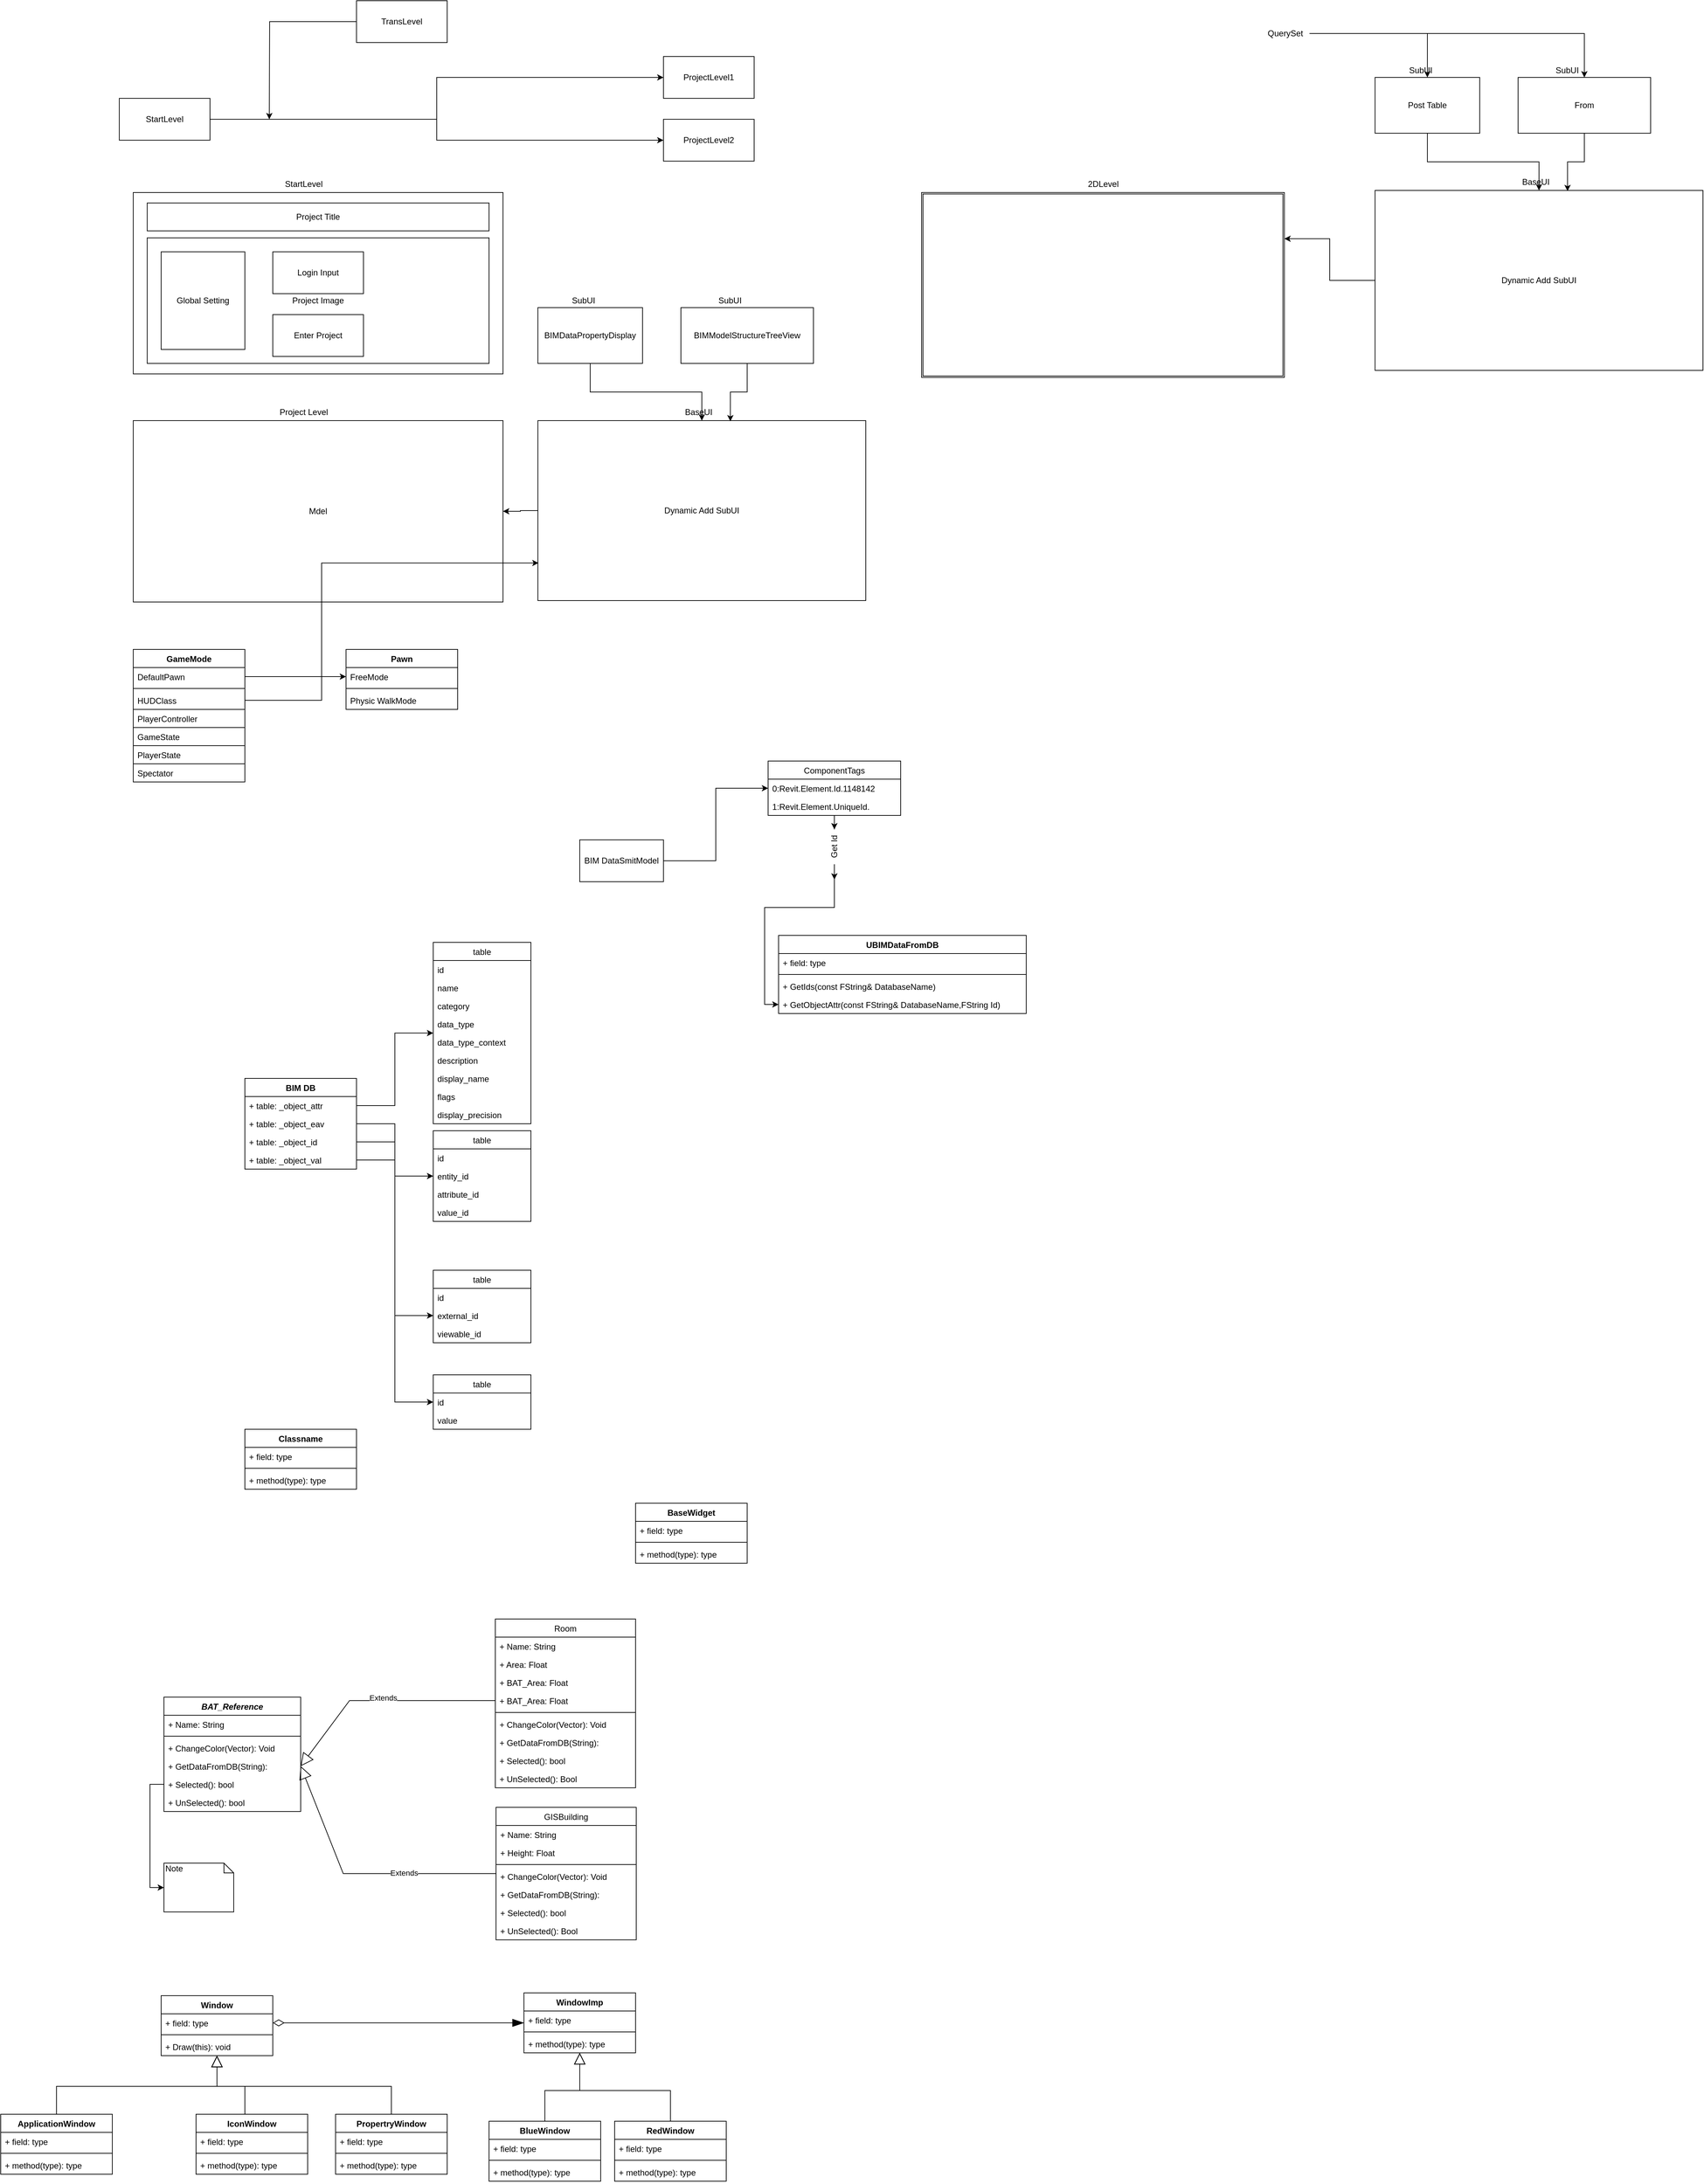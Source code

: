 <mxfile version="13.1.3" type="github">
  <diagram name="Page-1" id="9f46799a-70d6-7492-0946-bef42562c5a5">
    <mxGraphModel dx="2522" dy="793" grid="1" gridSize="10" guides="1" tooltips="1" connect="1" arrows="1" fold="1" page="1" pageScale="1" pageWidth="1100" pageHeight="850" background="#ffffff" math="0" shadow="0">
      <root>
        <mxCell id="0" />
        <mxCell id="1" parent="0" />
        <mxCell id="k9CPRZBm4vdzibTK0ZEi-4" style="edgeStyle=orthogonalEdgeStyle;rounded=0;orthogonalLoop=1;jettySize=auto;html=1;exitX=1;exitY=0.5;exitDx=0;exitDy=0;" parent="1" source="k9CPRZBm4vdzibTK0ZEi-2" target="k9CPRZBm4vdzibTK0ZEi-3" edge="1">
          <mxGeometry relative="1" as="geometry" />
        </mxCell>
        <mxCell id="k9CPRZBm4vdzibTK0ZEi-9" style="edgeStyle=orthogonalEdgeStyle;rounded=0;orthogonalLoop=1;jettySize=auto;html=1;" parent="1" source="k9CPRZBm4vdzibTK0ZEi-2" target="k9CPRZBm4vdzibTK0ZEi-8" edge="1">
          <mxGeometry relative="1" as="geometry" />
        </mxCell>
        <mxCell id="k9CPRZBm4vdzibTK0ZEi-2" value="StartLevel" style="rounded=0;whiteSpace=wrap;html=1;" parent="1" vertex="1">
          <mxGeometry x="40" y="160" width="130" height="60" as="geometry" />
        </mxCell>
        <mxCell id="k9CPRZBm4vdzibTK0ZEi-3" value="ProjectLevel1" style="rounded=0;whiteSpace=wrap;html=1;" parent="1" vertex="1">
          <mxGeometry x="820" y="100" width="130" height="60" as="geometry" />
        </mxCell>
        <mxCell id="k9CPRZBm4vdzibTK0ZEi-7" style="edgeStyle=orthogonalEdgeStyle;rounded=0;orthogonalLoop=1;jettySize=auto;html=1;" parent="1" source="k9CPRZBm4vdzibTK0ZEi-6" edge="1">
          <mxGeometry relative="1" as="geometry">
            <mxPoint x="255" y="190" as="targetPoint" />
          </mxGeometry>
        </mxCell>
        <mxCell id="k9CPRZBm4vdzibTK0ZEi-6" value="TransLevel" style="rounded=0;whiteSpace=wrap;html=1;" parent="1" vertex="1">
          <mxGeometry x="380" y="20" width="130" height="60" as="geometry" />
        </mxCell>
        <mxCell id="k9CPRZBm4vdzibTK0ZEi-8" value="ProjectLevel2" style="rounded=0;whiteSpace=wrap;html=1;" parent="1" vertex="1">
          <mxGeometry x="820" y="190" width="130" height="60" as="geometry" />
        </mxCell>
        <mxCell id="k9CPRZBm4vdzibTK0ZEi-12" value="" style="rounded=0;whiteSpace=wrap;html=1;" parent="1" vertex="1">
          <mxGeometry x="60" y="295" width="530" height="260" as="geometry" />
        </mxCell>
        <mxCell id="k9CPRZBm4vdzibTK0ZEi-14" value="Project Image" style="rounded=0;whiteSpace=wrap;html=1;" parent="1" vertex="1">
          <mxGeometry x="80" y="360" width="490" height="180" as="geometry" />
        </mxCell>
        <mxCell id="k9CPRZBm4vdzibTK0ZEi-15" value="Project Title" style="rounded=0;whiteSpace=wrap;html=1;" parent="1" vertex="1">
          <mxGeometry x="80" y="310" width="490" height="40" as="geometry" />
        </mxCell>
        <mxCell id="k9CPRZBm4vdzibTK0ZEi-17" value="StartLevel" style="text;html=1;align=center;verticalAlign=middle;resizable=0;points=[];autosize=1;" parent="1" vertex="1">
          <mxGeometry x="269" y="273" width="70" height="20" as="geometry" />
        </mxCell>
        <mxCell id="k9CPRZBm4vdzibTK0ZEi-18" value="Mdel" style="rounded=0;whiteSpace=wrap;html=1;" parent="1" vertex="1">
          <mxGeometry x="60" y="622" width="530" height="260" as="geometry" />
        </mxCell>
        <mxCell id="k9CPRZBm4vdzibTK0ZEi-21" value="Project Level" style="text;html=1;align=center;verticalAlign=middle;resizable=0;points=[];autosize=1;" parent="1" vertex="1">
          <mxGeometry x="264" y="600" width="80" height="20" as="geometry" />
        </mxCell>
        <mxCell id="k9CPRZBm4vdzibTK0ZEi-22" value="Login Input" style="rounded=0;whiteSpace=wrap;html=1;" parent="1" vertex="1">
          <mxGeometry x="260" y="380" width="130" height="60" as="geometry" />
        </mxCell>
        <mxCell id="k9CPRZBm4vdzibTK0ZEi-23" value="Global Setting" style="rounded=0;whiteSpace=wrap;html=1;" parent="1" vertex="1">
          <mxGeometry x="100" y="380" width="120" height="140" as="geometry" />
        </mxCell>
        <mxCell id="k9CPRZBm4vdzibTK0ZEi-24" value="Enter Project" style="rounded=0;whiteSpace=wrap;html=1;" parent="1" vertex="1">
          <mxGeometry x="260" y="470" width="130" height="60" as="geometry" />
        </mxCell>
        <mxCell id="k9CPRZBm4vdzibTK0ZEi-55" style="edgeStyle=orthogonalEdgeStyle;rounded=0;orthogonalLoop=1;jettySize=auto;html=1;" parent="1" source="k9CPRZBm4vdzibTK0ZEi-25" target="k9CPRZBm4vdzibTK0ZEi-18" edge="1">
          <mxGeometry relative="1" as="geometry" />
        </mxCell>
        <mxCell id="k9CPRZBm4vdzibTK0ZEi-25" value="Dynamic Add SubUI" style="rounded=0;whiteSpace=wrap;html=1;" parent="1" vertex="1">
          <mxGeometry x="640" y="622" width="470" height="258" as="geometry" />
        </mxCell>
        <mxCell id="k9CPRZBm4vdzibTK0ZEi-26" value="BaseUI" style="text;html=1;align=center;verticalAlign=middle;resizable=0;points=[];autosize=1;" parent="1" vertex="1">
          <mxGeometry x="845" y="600" width="50" height="20" as="geometry" />
        </mxCell>
        <mxCell id="k9CPRZBm4vdzibTK0ZEi-30" style="edgeStyle=orthogonalEdgeStyle;rounded=0;orthogonalLoop=1;jettySize=auto;html=1;" parent="1" source="k9CPRZBm4vdzibTK0ZEi-28" target="k9CPRZBm4vdzibTK0ZEi-25" edge="1">
          <mxGeometry relative="1" as="geometry" />
        </mxCell>
        <mxCell id="k9CPRZBm4vdzibTK0ZEi-28" value="BIMDataPropertyDisplay" style="rounded=0;whiteSpace=wrap;html=1;" parent="1" vertex="1">
          <mxGeometry x="640" y="460" width="150" height="80" as="geometry" />
        </mxCell>
        <mxCell id="k9CPRZBm4vdzibTK0ZEi-29" value="SubUI" style="text;html=1;align=center;verticalAlign=middle;resizable=0;points=[];autosize=1;" parent="1" vertex="1">
          <mxGeometry x="680" y="440" width="50" height="20" as="geometry" />
        </mxCell>
        <mxCell id="k9CPRZBm4vdzibTK0ZEi-37" value="GameMode" style="swimlane;fontStyle=1;align=center;verticalAlign=top;childLayout=stackLayout;horizontal=1;startSize=26;horizontalStack=0;resizeParent=1;resizeParentMax=0;resizeLast=0;collapsible=1;marginBottom=0;" parent="1" vertex="1">
          <mxGeometry x="60" y="950" width="160" height="190" as="geometry">
            <mxRectangle x="60" y="940" width="100" height="26" as="alternateBounds" />
          </mxGeometry>
        </mxCell>
        <mxCell id="k9CPRZBm4vdzibTK0ZEi-38" value="DefaultPawn" style="text;strokeColor=none;fillColor=none;align=left;verticalAlign=top;spacingLeft=4;spacingRight=4;overflow=hidden;rotatable=0;points=[[0,0.5],[1,0.5]];portConstraint=eastwest;" parent="k9CPRZBm4vdzibTK0ZEi-37" vertex="1">
          <mxGeometry y="26" width="160" height="26" as="geometry" />
        </mxCell>
        <mxCell id="k9CPRZBm4vdzibTK0ZEi-39" value="" style="line;strokeWidth=1;fillColor=none;align=left;verticalAlign=middle;spacingTop=-1;spacingLeft=3;spacingRight=3;rotatable=0;labelPosition=right;points=[];portConstraint=eastwest;" parent="k9CPRZBm4vdzibTK0ZEi-37" vertex="1">
          <mxGeometry y="52" width="160" height="8" as="geometry" />
        </mxCell>
        <mxCell id="k9CPRZBm4vdzibTK0ZEi-40" value="HUDClass" style="text;strokeColor=none;fillColor=none;align=left;verticalAlign=top;spacingLeft=4;spacingRight=4;overflow=hidden;rotatable=0;points=[[0,0.5],[1,0.5]];portConstraint=eastwest;" parent="k9CPRZBm4vdzibTK0ZEi-37" vertex="1">
          <mxGeometry y="60" width="160" height="26" as="geometry" />
        </mxCell>
        <mxCell id="k9CPRZBm4vdzibTK0ZEi-41" value="PlayerController" style="text;strokeColor=#000000;fillColor=none;align=left;verticalAlign=top;spacingLeft=4;spacingRight=4;overflow=hidden;rotatable=0;points=[[0,0.5],[1,0.5]];portConstraint=eastwest;" parent="k9CPRZBm4vdzibTK0ZEi-37" vertex="1">
          <mxGeometry y="86" width="160" height="26" as="geometry" />
        </mxCell>
        <mxCell id="k9CPRZBm4vdzibTK0ZEi-42" value="GameState" style="text;strokeColor=#000000;fillColor=none;align=left;verticalAlign=top;spacingLeft=4;spacingRight=4;overflow=hidden;rotatable=0;points=[[0,0.5],[1,0.5]];portConstraint=eastwest;" parent="k9CPRZBm4vdzibTK0ZEi-37" vertex="1">
          <mxGeometry y="112" width="160" height="26" as="geometry" />
        </mxCell>
        <mxCell id="k9CPRZBm4vdzibTK0ZEi-43" value="PlayerState" style="text;strokeColor=#000000;fillColor=none;align=left;verticalAlign=top;spacingLeft=4;spacingRight=4;overflow=hidden;rotatable=0;points=[[0,0.5],[1,0.5]];portConstraint=eastwest;" parent="k9CPRZBm4vdzibTK0ZEi-37" vertex="1">
          <mxGeometry y="138" width="160" height="26" as="geometry" />
        </mxCell>
        <mxCell id="k9CPRZBm4vdzibTK0ZEi-44" value="Spectator" style="text;strokeColor=#000000;fillColor=none;align=left;verticalAlign=top;spacingLeft=4;spacingRight=4;overflow=hidden;rotatable=0;points=[[0,0.5],[1,0.5]];portConstraint=eastwest;" parent="k9CPRZBm4vdzibTK0ZEi-37" vertex="1">
          <mxGeometry y="164" width="160" height="26" as="geometry" />
        </mxCell>
        <mxCell id="k9CPRZBm4vdzibTK0ZEi-50" style="edgeStyle=orthogonalEdgeStyle;rounded=0;orthogonalLoop=1;jettySize=auto;html=1;exitX=1;exitY=0.5;exitDx=0;exitDy=0;" parent="1" source="k9CPRZBm4vdzibTK0ZEi-38" target="k9CPRZBm4vdzibTK0ZEi-47" edge="1">
          <mxGeometry relative="1" as="geometry" />
        </mxCell>
        <mxCell id="k9CPRZBm4vdzibTK0ZEi-46" value="Pawn" style="swimlane;fontStyle=1;align=center;verticalAlign=top;childLayout=stackLayout;horizontal=1;startSize=26;horizontalStack=0;resizeParent=1;resizeParentMax=0;resizeLast=0;collapsible=1;marginBottom=0;strokeColor=#000000;" parent="1" vertex="1">
          <mxGeometry x="365" y="950" width="160" height="86" as="geometry" />
        </mxCell>
        <mxCell id="k9CPRZBm4vdzibTK0ZEi-47" value="FreeMode" style="text;strokeColor=none;fillColor=none;align=left;verticalAlign=top;spacingLeft=4;spacingRight=4;overflow=hidden;rotatable=0;points=[[0,0.5],[1,0.5]];portConstraint=eastwest;" parent="k9CPRZBm4vdzibTK0ZEi-46" vertex="1">
          <mxGeometry y="26" width="160" height="26" as="geometry" />
        </mxCell>
        <mxCell id="k9CPRZBm4vdzibTK0ZEi-48" value="" style="line;strokeWidth=1;fillColor=none;align=left;verticalAlign=middle;spacingTop=-1;spacingLeft=3;spacingRight=3;rotatable=0;labelPosition=right;points=[];portConstraint=eastwest;" parent="k9CPRZBm4vdzibTK0ZEi-46" vertex="1">
          <mxGeometry y="52" width="160" height="8" as="geometry" />
        </mxCell>
        <mxCell id="k9CPRZBm4vdzibTK0ZEi-49" value="Physic WalkMode" style="text;strokeColor=none;fillColor=none;align=left;verticalAlign=top;spacingLeft=4;spacingRight=4;overflow=hidden;rotatable=0;points=[[0,0.5],[1,0.5]];portConstraint=eastwest;" parent="k9CPRZBm4vdzibTK0ZEi-46" vertex="1">
          <mxGeometry y="60" width="160" height="26" as="geometry" />
        </mxCell>
        <mxCell id="k9CPRZBm4vdzibTK0ZEi-51" style="edgeStyle=orthogonalEdgeStyle;rounded=0;orthogonalLoop=1;jettySize=auto;html=1;entryX=0.002;entryY=0.791;entryDx=0;entryDy=0;entryPerimeter=0;" parent="1" source="k9CPRZBm4vdzibTK0ZEi-40" target="k9CPRZBm4vdzibTK0ZEi-25" edge="1">
          <mxGeometry relative="1" as="geometry">
            <Array as="points">
              <mxPoint x="330" y="1023" />
              <mxPoint x="330" y="826" />
            </Array>
          </mxGeometry>
        </mxCell>
        <mxCell id="k9CPRZBm4vdzibTK0ZEi-54" style="edgeStyle=orthogonalEdgeStyle;rounded=0;orthogonalLoop=1;jettySize=auto;html=1;entryX=0.587;entryY=0.004;entryDx=0;entryDy=0;entryPerimeter=0;" parent="1" source="k9CPRZBm4vdzibTK0ZEi-52" target="k9CPRZBm4vdzibTK0ZEi-25" edge="1">
          <mxGeometry relative="1" as="geometry" />
        </mxCell>
        <mxCell id="k9CPRZBm4vdzibTK0ZEi-52" value="BIMModelStructureTreeView" style="rounded=0;whiteSpace=wrap;html=1;" parent="1" vertex="1">
          <mxGeometry x="845" y="460" width="190" height="80" as="geometry" />
        </mxCell>
        <mxCell id="k9CPRZBm4vdzibTK0ZEi-53" value="SubUI" style="text;html=1;align=center;verticalAlign=middle;resizable=0;points=[];autosize=1;" parent="1" vertex="1">
          <mxGeometry x="890" y="440" width="50" height="20" as="geometry" />
        </mxCell>
        <mxCell id="k9CPRZBm4vdzibTK0ZEi-56" value="" style="shape=ext;double=1;rounded=0;whiteSpace=wrap;html=1;strokeColor=#000000;" parent="1" vertex="1">
          <mxGeometry x="1190" y="295" width="520" height="265" as="geometry" />
        </mxCell>
        <mxCell id="k9CPRZBm4vdzibTK0ZEi-57" value="2DLevel" style="text;html=1;align=center;verticalAlign=middle;resizable=0;points=[];autosize=1;" parent="1" vertex="1">
          <mxGeometry x="1420" y="273" width="60" height="20" as="geometry" />
        </mxCell>
        <mxCell id="k9CPRZBm4vdzibTK0ZEi-76" style="edgeStyle=orthogonalEdgeStyle;rounded=0;orthogonalLoop=1;jettySize=auto;html=1;entryX=1;entryY=0.25;entryDx=0;entryDy=0;" parent="1" source="k9CPRZBm4vdzibTK0ZEi-68" target="k9CPRZBm4vdzibTK0ZEi-56" edge="1">
          <mxGeometry relative="1" as="geometry" />
        </mxCell>
        <mxCell id="k9CPRZBm4vdzibTK0ZEi-68" value="Dynamic Add SubUI" style="rounded=0;whiteSpace=wrap;html=1;" parent="1" vertex="1">
          <mxGeometry x="1840" y="292" width="470" height="258" as="geometry" />
        </mxCell>
        <mxCell id="k9CPRZBm4vdzibTK0ZEi-69" value="BaseUI" style="text;html=1;align=center;verticalAlign=middle;resizable=0;points=[];autosize=1;" parent="1" vertex="1">
          <mxGeometry x="2045" y="270" width="50" height="20" as="geometry" />
        </mxCell>
        <mxCell id="k9CPRZBm4vdzibTK0ZEi-70" style="edgeStyle=orthogonalEdgeStyle;rounded=0;orthogonalLoop=1;jettySize=auto;html=1;" parent="1" source="k9CPRZBm4vdzibTK0ZEi-71" target="k9CPRZBm4vdzibTK0ZEi-68" edge="1">
          <mxGeometry relative="1" as="geometry" />
        </mxCell>
        <mxCell id="k9CPRZBm4vdzibTK0ZEi-71" value="Post Table" style="rounded=0;whiteSpace=wrap;html=1;" parent="1" vertex="1">
          <mxGeometry x="1840" y="130" width="150" height="80" as="geometry" />
        </mxCell>
        <mxCell id="k9CPRZBm4vdzibTK0ZEi-72" value="SubUI" style="text;html=1;align=center;verticalAlign=middle;resizable=0;points=[];autosize=1;" parent="1" vertex="1">
          <mxGeometry x="1880" y="110" width="50" height="20" as="geometry" />
        </mxCell>
        <mxCell id="k9CPRZBm4vdzibTK0ZEi-73" style="edgeStyle=orthogonalEdgeStyle;rounded=0;orthogonalLoop=1;jettySize=auto;html=1;entryX=0.587;entryY=0.004;entryDx=0;entryDy=0;entryPerimeter=0;" parent="1" source="k9CPRZBm4vdzibTK0ZEi-74" target="k9CPRZBm4vdzibTK0ZEi-68" edge="1">
          <mxGeometry relative="1" as="geometry" />
        </mxCell>
        <mxCell id="k9CPRZBm4vdzibTK0ZEi-74" value="From" style="rounded=0;whiteSpace=wrap;html=1;" parent="1" vertex="1">
          <mxGeometry x="2045" y="130" width="190" height="80" as="geometry" />
        </mxCell>
        <mxCell id="k9CPRZBm4vdzibTK0ZEi-75" value="SubUI" style="text;html=1;align=center;verticalAlign=middle;resizable=0;points=[];autosize=1;" parent="1" vertex="1">
          <mxGeometry x="2090" y="110" width="50" height="20" as="geometry" />
        </mxCell>
        <mxCell id="k9CPRZBm4vdzibTK0ZEi-79" style="edgeStyle=orthogonalEdgeStyle;rounded=0;orthogonalLoop=1;jettySize=auto;html=1;" parent="1" source="k9CPRZBm4vdzibTK0ZEi-78" target="k9CPRZBm4vdzibTK0ZEi-71" edge="1">
          <mxGeometry relative="1" as="geometry" />
        </mxCell>
        <mxCell id="k9CPRZBm4vdzibTK0ZEi-80" style="edgeStyle=orthogonalEdgeStyle;rounded=0;orthogonalLoop=1;jettySize=auto;html=1;" parent="1" source="k9CPRZBm4vdzibTK0ZEi-78" target="k9CPRZBm4vdzibTK0ZEi-74" edge="1">
          <mxGeometry relative="1" as="geometry" />
        </mxCell>
        <mxCell id="k9CPRZBm4vdzibTK0ZEi-78" value="QuerySet" style="text;html=1;align=center;verticalAlign=middle;resizable=0;points=[];autosize=1;" parent="1" vertex="1">
          <mxGeometry x="1676" y="57" width="70" height="20" as="geometry" />
        </mxCell>
        <mxCell id="blvbPl_zFzISdmnuiBMF-66" style="edgeStyle=orthogonalEdgeStyle;rounded=0;orthogonalLoop=1;jettySize=auto;html=1;exitX=1;exitY=0.5;exitDx=0;exitDy=0;entryX=0;entryY=0.5;entryDx=0;entryDy=0;" parent="1" source="blvbPl_zFzISdmnuiBMF-1" target="blvbPl_zFzISdmnuiBMF-54" edge="1">
          <mxGeometry relative="1" as="geometry" />
        </mxCell>
        <mxCell id="blvbPl_zFzISdmnuiBMF-1" value="BIM DataSmitModel" style="rounded=0;whiteSpace=wrap;html=1;" parent="1" vertex="1">
          <mxGeometry x="700" y="1223" width="120" height="60" as="geometry" />
        </mxCell>
        <mxCell id="blvbPl_zFzISdmnuiBMF-67" style="edgeStyle=orthogonalEdgeStyle;rounded=0;orthogonalLoop=1;jettySize=auto;html=1;" parent="1" source="BYONS-yTBRwHY7sCi9W4-3" edge="1">
          <mxGeometry relative="1" as="geometry">
            <mxPoint x="1065" y="1280" as="targetPoint" />
          </mxGeometry>
        </mxCell>
        <mxCell id="blvbPl_zFzISdmnuiBMF-53" value="ComponentTags" style="swimlane;fontStyle=0;childLayout=stackLayout;horizontal=1;startSize=26;fillColor=none;horizontalStack=0;resizeParent=1;resizeParentMax=0;resizeLast=0;collapsible=1;marginBottom=0;" parent="1" vertex="1">
          <mxGeometry x="970" y="1110" width="190" height="78" as="geometry">
            <mxRectangle x="460" y="1549" width="50" height="26" as="alternateBounds" />
          </mxGeometry>
        </mxCell>
        <mxCell id="blvbPl_zFzISdmnuiBMF-54" value="0:Revit.Element.Id.1148142" style="text;strokeColor=none;fillColor=none;align=left;verticalAlign=top;spacingLeft=4;spacingRight=4;overflow=hidden;rotatable=0;points=[[0,0.5],[1,0.5]];portConstraint=eastwest;" parent="blvbPl_zFzISdmnuiBMF-53" vertex="1">
          <mxGeometry y="26" width="190" height="26" as="geometry" />
        </mxCell>
        <mxCell id="blvbPl_zFzISdmnuiBMF-55" value="1:Revit.Element.UniqueId." style="text;strokeColor=none;fillColor=none;align=left;verticalAlign=top;spacingLeft=4;spacingRight=4;overflow=hidden;rotatable=0;points=[[0,0.5],[1,0.5]];portConstraint=eastwest;" parent="blvbPl_zFzISdmnuiBMF-53" vertex="1">
          <mxGeometry y="52" width="190" height="26" as="geometry" />
        </mxCell>
        <mxCell id="blvbPl_zFzISdmnuiBMF-2" value="BIM DB" style="swimlane;fontStyle=1;align=center;verticalAlign=top;childLayout=stackLayout;horizontal=1;startSize=26;horizontalStack=0;resizeParent=1;resizeParentMax=0;resizeLast=0;collapsible=1;marginBottom=0;" parent="1" vertex="1">
          <mxGeometry x="220" y="1565" width="160" height="130" as="geometry" />
        </mxCell>
        <mxCell id="blvbPl_zFzISdmnuiBMF-3" value="+ table: _object_attr" style="text;strokeColor=none;fillColor=none;align=left;verticalAlign=top;spacingLeft=4;spacingRight=4;overflow=hidden;rotatable=0;points=[[0,0.5],[1,0.5]];portConstraint=eastwest;" parent="blvbPl_zFzISdmnuiBMF-2" vertex="1">
          <mxGeometry y="26" width="160" height="26" as="geometry" />
        </mxCell>
        <mxCell id="blvbPl_zFzISdmnuiBMF-5" value="+ table: _object_eav" style="text;strokeColor=none;fillColor=none;align=left;verticalAlign=top;spacingLeft=4;spacingRight=4;overflow=hidden;rotatable=0;points=[[0,0.5],[1,0.5]];portConstraint=eastwest;" parent="blvbPl_zFzISdmnuiBMF-2" vertex="1">
          <mxGeometry y="52" width="160" height="26" as="geometry" />
        </mxCell>
        <mxCell id="blvbPl_zFzISdmnuiBMF-6" value="+ table: _object_id" style="text;strokeColor=none;fillColor=none;align=left;verticalAlign=top;spacingLeft=4;spacingRight=4;overflow=hidden;rotatable=0;points=[[0,0.5],[1,0.5]];portConstraint=eastwest;" parent="blvbPl_zFzISdmnuiBMF-2" vertex="1">
          <mxGeometry y="78" width="160" height="26" as="geometry" />
        </mxCell>
        <mxCell id="blvbPl_zFzISdmnuiBMF-7" value="+ table: _object_val" style="text;strokeColor=none;fillColor=none;align=left;verticalAlign=top;spacingLeft=4;spacingRight=4;overflow=hidden;rotatable=0;points=[[0,0.5],[1,0.5]];portConstraint=eastwest;" parent="blvbPl_zFzISdmnuiBMF-2" vertex="1">
          <mxGeometry y="104" width="160" height="26" as="geometry" />
        </mxCell>
        <mxCell id="blvbPl_zFzISdmnuiBMF-12" style="edgeStyle=orthogonalEdgeStyle;rounded=0;orthogonalLoop=1;jettySize=auto;html=1;" parent="1" source="blvbPl_zFzISdmnuiBMF-3" target="blvbPl_zFzISdmnuiBMF-8" edge="1">
          <mxGeometry relative="1" as="geometry" />
        </mxCell>
        <mxCell id="blvbPl_zFzISdmnuiBMF-8" value="table" style="swimlane;fontStyle=0;childLayout=stackLayout;horizontal=1;startSize=26;fillColor=none;horizontalStack=0;resizeParent=1;resizeParentMax=0;resizeLast=0;collapsible=1;marginBottom=0;" parent="1" vertex="1">
          <mxGeometry x="490" y="1370" width="140" height="260" as="geometry">
            <mxRectangle x="460" y="1549" width="50" height="26" as="alternateBounds" />
          </mxGeometry>
        </mxCell>
        <mxCell id="blvbPl_zFzISdmnuiBMF-9" value="id" style="text;strokeColor=none;fillColor=none;align=left;verticalAlign=top;spacingLeft=4;spacingRight=4;overflow=hidden;rotatable=0;points=[[0,0.5],[1,0.5]];portConstraint=eastwest;" parent="blvbPl_zFzISdmnuiBMF-8" vertex="1">
          <mxGeometry y="26" width="140" height="26" as="geometry" />
        </mxCell>
        <mxCell id="blvbPl_zFzISdmnuiBMF-10" value="name" style="text;strokeColor=none;fillColor=none;align=left;verticalAlign=top;spacingLeft=4;spacingRight=4;overflow=hidden;rotatable=0;points=[[0,0.5],[1,0.5]];portConstraint=eastwest;" parent="blvbPl_zFzISdmnuiBMF-8" vertex="1">
          <mxGeometry y="52" width="140" height="26" as="geometry" />
        </mxCell>
        <mxCell id="blvbPl_zFzISdmnuiBMF-11" value="category" style="text;strokeColor=none;fillColor=none;align=left;verticalAlign=top;spacingLeft=4;spacingRight=4;overflow=hidden;rotatable=0;points=[[0,0.5],[1,0.5]];portConstraint=eastwest;" parent="blvbPl_zFzISdmnuiBMF-8" vertex="1">
          <mxGeometry y="78" width="140" height="26" as="geometry" />
        </mxCell>
        <mxCell id="blvbPl_zFzISdmnuiBMF-13" value="data_type" style="text;strokeColor=none;fillColor=none;align=left;verticalAlign=top;spacingLeft=4;spacingRight=4;overflow=hidden;rotatable=0;points=[[0,0.5],[1,0.5]];portConstraint=eastwest;" parent="blvbPl_zFzISdmnuiBMF-8" vertex="1">
          <mxGeometry y="104" width="140" height="26" as="geometry" />
        </mxCell>
        <mxCell id="blvbPl_zFzISdmnuiBMF-14" value="data_type_context" style="text;strokeColor=none;fillColor=none;align=left;verticalAlign=top;spacingLeft=4;spacingRight=4;overflow=hidden;rotatable=0;points=[[0,0.5],[1,0.5]];portConstraint=eastwest;" parent="blvbPl_zFzISdmnuiBMF-8" vertex="1">
          <mxGeometry y="130" width="140" height="26" as="geometry" />
        </mxCell>
        <mxCell id="blvbPl_zFzISdmnuiBMF-15" value="description" style="text;strokeColor=none;fillColor=none;align=left;verticalAlign=top;spacingLeft=4;spacingRight=4;overflow=hidden;rotatable=0;points=[[0,0.5],[1,0.5]];portConstraint=eastwest;" parent="blvbPl_zFzISdmnuiBMF-8" vertex="1">
          <mxGeometry y="156" width="140" height="26" as="geometry" />
        </mxCell>
        <mxCell id="blvbPl_zFzISdmnuiBMF-16" value="display_name" style="text;strokeColor=none;fillColor=none;align=left;verticalAlign=top;spacingLeft=4;spacingRight=4;overflow=hidden;rotatable=0;points=[[0,0.5],[1,0.5]];portConstraint=eastwest;" parent="blvbPl_zFzISdmnuiBMF-8" vertex="1">
          <mxGeometry y="182" width="140" height="26" as="geometry" />
        </mxCell>
        <mxCell id="blvbPl_zFzISdmnuiBMF-17" value="flags" style="text;strokeColor=none;fillColor=none;align=left;verticalAlign=top;spacingLeft=4;spacingRight=4;overflow=hidden;rotatable=0;points=[[0,0.5],[1,0.5]];portConstraint=eastwest;" parent="blvbPl_zFzISdmnuiBMF-8" vertex="1">
          <mxGeometry y="208" width="140" height="26" as="geometry" />
        </mxCell>
        <mxCell id="blvbPl_zFzISdmnuiBMF-18" value="display_precision" style="text;strokeColor=none;fillColor=none;align=left;verticalAlign=top;spacingLeft=4;spacingRight=4;overflow=hidden;rotatable=0;points=[[0,0.5],[1,0.5]];portConstraint=eastwest;" parent="blvbPl_zFzISdmnuiBMF-8" vertex="1">
          <mxGeometry y="234" width="140" height="26" as="geometry" />
        </mxCell>
        <mxCell id="blvbPl_zFzISdmnuiBMF-19" value="table" style="swimlane;fontStyle=0;childLayout=stackLayout;horizontal=1;startSize=26;fillColor=none;horizontalStack=0;resizeParent=1;resizeParentMax=0;resizeLast=0;collapsible=1;marginBottom=0;" parent="1" vertex="1">
          <mxGeometry x="490" y="1640" width="140" height="130" as="geometry">
            <mxRectangle x="460" y="1549" width="50" height="26" as="alternateBounds" />
          </mxGeometry>
        </mxCell>
        <mxCell id="blvbPl_zFzISdmnuiBMF-20" value="id" style="text;strokeColor=none;fillColor=none;align=left;verticalAlign=top;spacingLeft=4;spacingRight=4;overflow=hidden;rotatable=0;points=[[0,0.5],[1,0.5]];portConstraint=eastwest;" parent="blvbPl_zFzISdmnuiBMF-19" vertex="1">
          <mxGeometry y="26" width="140" height="26" as="geometry" />
        </mxCell>
        <mxCell id="blvbPl_zFzISdmnuiBMF-21" value="entity_id" style="text;strokeColor=none;fillColor=none;align=left;verticalAlign=top;spacingLeft=4;spacingRight=4;overflow=hidden;rotatable=0;points=[[0,0.5],[1,0.5]];portConstraint=eastwest;" parent="blvbPl_zFzISdmnuiBMF-19" vertex="1">
          <mxGeometry y="52" width="140" height="26" as="geometry" />
        </mxCell>
        <mxCell id="blvbPl_zFzISdmnuiBMF-22" value="attribute_id" style="text;strokeColor=none;fillColor=none;align=left;verticalAlign=top;spacingLeft=4;spacingRight=4;overflow=hidden;rotatable=0;points=[[0,0.5],[1,0.5]];portConstraint=eastwest;" parent="blvbPl_zFzISdmnuiBMF-19" vertex="1">
          <mxGeometry y="78" width="140" height="26" as="geometry" />
        </mxCell>
        <mxCell id="blvbPl_zFzISdmnuiBMF-23" value="value_id" style="text;strokeColor=none;fillColor=none;align=left;verticalAlign=top;spacingLeft=4;spacingRight=4;overflow=hidden;rotatable=0;points=[[0,0.5],[1,0.5]];portConstraint=eastwest;" parent="blvbPl_zFzISdmnuiBMF-19" vertex="1">
          <mxGeometry y="104" width="140" height="26" as="geometry" />
        </mxCell>
        <mxCell id="blvbPl_zFzISdmnuiBMF-29" style="edgeStyle=orthogonalEdgeStyle;rounded=0;orthogonalLoop=1;jettySize=auto;html=1;entryX=0;entryY=0.5;entryDx=0;entryDy=0;" parent="1" source="blvbPl_zFzISdmnuiBMF-5" target="blvbPl_zFzISdmnuiBMF-19" edge="1">
          <mxGeometry relative="1" as="geometry" />
        </mxCell>
        <mxCell id="blvbPl_zFzISdmnuiBMF-41" style="edgeStyle=orthogonalEdgeStyle;rounded=0;orthogonalLoop=1;jettySize=auto;html=1;entryX=0;entryY=0.5;entryDx=0;entryDy=0;" parent="1" source="blvbPl_zFzISdmnuiBMF-6" target="blvbPl_zFzISdmnuiBMF-32" edge="1">
          <mxGeometry relative="1" as="geometry" />
        </mxCell>
        <mxCell id="blvbPl_zFzISdmnuiBMF-30" value="table" style="swimlane;fontStyle=0;childLayout=stackLayout;horizontal=1;startSize=26;fillColor=none;horizontalStack=0;resizeParent=1;resizeParentMax=0;resizeLast=0;collapsible=1;marginBottom=0;" parent="1" vertex="1">
          <mxGeometry x="490" y="1840" width="140" height="104" as="geometry">
            <mxRectangle x="460" y="1549" width="50" height="26" as="alternateBounds" />
          </mxGeometry>
        </mxCell>
        <mxCell id="blvbPl_zFzISdmnuiBMF-31" value="id" style="text;strokeColor=none;fillColor=none;align=left;verticalAlign=top;spacingLeft=4;spacingRight=4;overflow=hidden;rotatable=0;points=[[0,0.5],[1,0.5]];portConstraint=eastwest;" parent="blvbPl_zFzISdmnuiBMF-30" vertex="1">
          <mxGeometry y="26" width="140" height="26" as="geometry" />
        </mxCell>
        <mxCell id="blvbPl_zFzISdmnuiBMF-32" value="external_id" style="text;strokeColor=none;fillColor=none;align=left;verticalAlign=top;spacingLeft=4;spacingRight=4;overflow=hidden;rotatable=0;points=[[0,0.5],[1,0.5]];portConstraint=eastwest;" parent="blvbPl_zFzISdmnuiBMF-30" vertex="1">
          <mxGeometry y="52" width="140" height="26" as="geometry" />
        </mxCell>
        <mxCell id="blvbPl_zFzISdmnuiBMF-33" value="viewable_id" style="text;strokeColor=none;fillColor=none;align=left;verticalAlign=top;spacingLeft=4;spacingRight=4;overflow=hidden;rotatable=0;points=[[0,0.5],[1,0.5]];portConstraint=eastwest;" parent="blvbPl_zFzISdmnuiBMF-30" vertex="1">
          <mxGeometry y="78" width="140" height="26" as="geometry" />
        </mxCell>
        <mxCell id="blvbPl_zFzISdmnuiBMF-52" style="edgeStyle=orthogonalEdgeStyle;rounded=0;orthogonalLoop=1;jettySize=auto;html=1;exitX=1;exitY=0.5;exitDx=0;exitDy=0;entryX=0;entryY=0.5;entryDx=0;entryDy=0;" parent="1" source="blvbPl_zFzISdmnuiBMF-7" target="blvbPl_zFzISdmnuiBMF-42" edge="1">
          <mxGeometry relative="1" as="geometry" />
        </mxCell>
        <mxCell id="blvbPl_zFzISdmnuiBMF-42" value="table" style="swimlane;fontStyle=0;childLayout=stackLayout;horizontal=1;startSize=26;fillColor=none;horizontalStack=0;resizeParent=1;resizeParentMax=0;resizeLast=0;collapsible=1;marginBottom=0;" parent="1" vertex="1">
          <mxGeometry x="490" y="1990" width="140" height="78" as="geometry">
            <mxRectangle x="490" y="1990" width="50" height="26" as="alternateBounds" />
          </mxGeometry>
        </mxCell>
        <mxCell id="blvbPl_zFzISdmnuiBMF-43" value="id" style="text;strokeColor=none;fillColor=none;align=left;verticalAlign=top;spacingLeft=4;spacingRight=4;overflow=hidden;rotatable=0;points=[[0,0.5],[1,0.5]];portConstraint=eastwest;" parent="blvbPl_zFzISdmnuiBMF-42" vertex="1">
          <mxGeometry y="26" width="140" height="26" as="geometry" />
        </mxCell>
        <mxCell id="blvbPl_zFzISdmnuiBMF-44" value="value" style="text;strokeColor=none;fillColor=none;align=left;verticalAlign=top;spacingLeft=4;spacingRight=4;overflow=hidden;rotatable=0;points=[[0,0.5],[1,0.5]];portConstraint=eastwest;" parent="blvbPl_zFzISdmnuiBMF-42" vertex="1">
          <mxGeometry y="52" width="140" height="26" as="geometry" />
        </mxCell>
        <mxCell id="PW84FLQURkwlP2RJjSWp-1" style="edgeStyle=orthogonalEdgeStyle;rounded=0;orthogonalLoop=1;jettySize=auto;html=1;entryX=0;entryY=0.5;entryDx=0;entryDy=0;" parent="1" source="BYONS-yTBRwHY7sCi9W4-3" target="BYONS-yTBRwHY7sCi9W4-9" edge="1">
          <mxGeometry relative="1" as="geometry">
            <Array as="points">
              <mxPoint x="1065" y="1320" />
              <mxPoint x="965" y="1320" />
              <mxPoint x="965" y="1459" />
            </Array>
          </mxGeometry>
        </mxCell>
        <mxCell id="BYONS-yTBRwHY7sCi9W4-3" value="Get Id" style="text;html=1;align=center;verticalAlign=middle;resizable=0;points=[];autosize=1;rotation=270;" parent="1" vertex="1">
          <mxGeometry x="1040" y="1223" width="50" height="20" as="geometry" />
        </mxCell>
        <mxCell id="BYONS-yTBRwHY7sCi9W4-4" style="edgeStyle=orthogonalEdgeStyle;rounded=0;orthogonalLoop=1;jettySize=auto;html=1;" parent="1" source="blvbPl_zFzISdmnuiBMF-53" target="BYONS-yTBRwHY7sCi9W4-3" edge="1">
          <mxGeometry relative="1" as="geometry">
            <mxPoint x="1065" y="1280" as="targetPoint" />
            <mxPoint x="1065" y="1188" as="sourcePoint" />
          </mxGeometry>
        </mxCell>
        <mxCell id="BYONS-yTBRwHY7sCi9W4-5" value="UBIMDataFromDB" style="swimlane;fontStyle=1;align=center;verticalAlign=top;childLayout=stackLayout;horizontal=1;startSize=26;horizontalStack=0;resizeParent=1;resizeParentMax=0;resizeLast=0;collapsible=1;marginBottom=0;" parent="1" vertex="1">
          <mxGeometry x="985" y="1360" width="355" height="112" as="geometry" />
        </mxCell>
        <mxCell id="BYONS-yTBRwHY7sCi9W4-6" value="+ field: type" style="text;strokeColor=none;fillColor=none;align=left;verticalAlign=top;spacingLeft=4;spacingRight=4;overflow=hidden;rotatable=0;points=[[0,0.5],[1,0.5]];portConstraint=eastwest;" parent="BYONS-yTBRwHY7sCi9W4-5" vertex="1">
          <mxGeometry y="26" width="355" height="26" as="geometry" />
        </mxCell>
        <mxCell id="BYONS-yTBRwHY7sCi9W4-7" value="" style="line;strokeWidth=1;fillColor=none;align=left;verticalAlign=middle;spacingTop=-1;spacingLeft=3;spacingRight=3;rotatable=0;labelPosition=right;points=[];portConstraint=eastwest;" parent="BYONS-yTBRwHY7sCi9W4-5" vertex="1">
          <mxGeometry y="52" width="355" height="8" as="geometry" />
        </mxCell>
        <mxCell id="BYONS-yTBRwHY7sCi9W4-8" value="+ GetIds(const FString&amp; DatabaseName)" style="text;strokeColor=none;fillColor=none;align=left;verticalAlign=top;spacingLeft=4;spacingRight=4;overflow=hidden;rotatable=0;points=[[0,0.5],[1,0.5]];portConstraint=eastwest;" parent="BYONS-yTBRwHY7sCi9W4-5" vertex="1">
          <mxGeometry y="60" width="355" height="26" as="geometry" />
        </mxCell>
        <mxCell id="BYONS-yTBRwHY7sCi9W4-9" value="+ GetObjectAttr(const FString&amp; DatabaseName,FString Id)" style="text;strokeColor=none;fillColor=none;align=left;verticalAlign=top;spacingLeft=4;spacingRight=4;overflow=hidden;rotatable=0;points=[[0,0.5],[1,0.5]];portConstraint=eastwest;" parent="BYONS-yTBRwHY7sCi9W4-5" vertex="1">
          <mxGeometry y="86" width="355" height="26" as="geometry" />
        </mxCell>
        <mxCell id="9M3oVoZKjX-mtU6kJzDE-10" value="Classname" style="swimlane;fontStyle=1;align=center;verticalAlign=top;childLayout=stackLayout;horizontal=1;startSize=26;horizontalStack=0;resizeParent=1;resizeParentMax=0;resizeLast=0;collapsible=1;marginBottom=0;" parent="1" vertex="1">
          <mxGeometry x="220" y="2068" width="160" height="86" as="geometry" />
        </mxCell>
        <mxCell id="9M3oVoZKjX-mtU6kJzDE-11" value="+ field: type" style="text;strokeColor=none;fillColor=none;align=left;verticalAlign=top;spacingLeft=4;spacingRight=4;overflow=hidden;rotatable=0;points=[[0,0.5],[1,0.5]];portConstraint=eastwest;" parent="9M3oVoZKjX-mtU6kJzDE-10" vertex="1">
          <mxGeometry y="26" width="160" height="26" as="geometry" />
        </mxCell>
        <mxCell id="9M3oVoZKjX-mtU6kJzDE-12" value="" style="line;strokeWidth=1;fillColor=none;align=left;verticalAlign=middle;spacingTop=-1;spacingLeft=3;spacingRight=3;rotatable=0;labelPosition=right;points=[];portConstraint=eastwest;" parent="9M3oVoZKjX-mtU6kJzDE-10" vertex="1">
          <mxGeometry y="52" width="160" height="8" as="geometry" />
        </mxCell>
        <mxCell id="9M3oVoZKjX-mtU6kJzDE-13" value="+ method(type): type" style="text;strokeColor=none;fillColor=none;align=left;verticalAlign=top;spacingLeft=4;spacingRight=4;overflow=hidden;rotatable=0;points=[[0,0.5],[1,0.5]];portConstraint=eastwest;" parent="9M3oVoZKjX-mtU6kJzDE-10" vertex="1">
          <mxGeometry y="60" width="160" height="26" as="geometry" />
        </mxCell>
        <mxCell id="9M3oVoZKjX-mtU6kJzDE-19" value="BaseWidget" style="swimlane;fontStyle=1;align=center;verticalAlign=top;childLayout=stackLayout;horizontal=1;startSize=26;horizontalStack=0;resizeParent=1;resizeParentMax=0;resizeLast=0;collapsible=1;marginBottom=0;" parent="1" vertex="1">
          <mxGeometry x="780" y="2174" width="160" height="86" as="geometry" />
        </mxCell>
        <mxCell id="9M3oVoZKjX-mtU6kJzDE-20" value="+ field: type" style="text;strokeColor=none;fillColor=none;align=left;verticalAlign=top;spacingLeft=4;spacingRight=4;overflow=hidden;rotatable=0;points=[[0,0.5],[1,0.5]];portConstraint=eastwest;" parent="9M3oVoZKjX-mtU6kJzDE-19" vertex="1">
          <mxGeometry y="26" width="160" height="26" as="geometry" />
        </mxCell>
        <mxCell id="9M3oVoZKjX-mtU6kJzDE-21" value="" style="line;strokeWidth=1;fillColor=none;align=left;verticalAlign=middle;spacingTop=-1;spacingLeft=3;spacingRight=3;rotatable=0;labelPosition=right;points=[];portConstraint=eastwest;" parent="9M3oVoZKjX-mtU6kJzDE-19" vertex="1">
          <mxGeometry y="52" width="160" height="8" as="geometry" />
        </mxCell>
        <mxCell id="9M3oVoZKjX-mtU6kJzDE-22" value="+ method(type): type" style="text;strokeColor=none;fillColor=none;align=left;verticalAlign=top;spacingLeft=4;spacingRight=4;overflow=hidden;rotatable=0;points=[[0,0.5],[1,0.5]];portConstraint=eastwest;" parent="9M3oVoZKjX-mtU6kJzDE-19" vertex="1">
          <mxGeometry y="60" width="160" height="26" as="geometry" />
        </mxCell>
        <mxCell id="p3HhqboVuZkuSFPHMbFr-2" value="BAT_Reference" style="swimlane;fontStyle=3;align=center;verticalAlign=top;childLayout=stackLayout;horizontal=1;startSize=26;horizontalStack=0;resizeParent=1;resizeParentMax=0;resizeLast=0;collapsible=1;marginBottom=0;" vertex="1" parent="1">
          <mxGeometry x="104" y="2452" width="196" height="164" as="geometry" />
        </mxCell>
        <mxCell id="p3HhqboVuZkuSFPHMbFr-3" value="+ Name: String" style="text;strokeColor=none;fillColor=none;align=left;verticalAlign=top;spacingLeft=4;spacingRight=4;overflow=hidden;rotatable=0;points=[[0,0.5],[1,0.5]];portConstraint=eastwest;" vertex="1" parent="p3HhqboVuZkuSFPHMbFr-2">
          <mxGeometry y="26" width="196" height="26" as="geometry" />
        </mxCell>
        <mxCell id="p3HhqboVuZkuSFPHMbFr-4" value="" style="line;strokeWidth=1;fillColor=none;align=left;verticalAlign=middle;spacingTop=-1;spacingLeft=3;spacingRight=3;rotatable=0;labelPosition=right;points=[];portConstraint=eastwest;" vertex="1" parent="p3HhqboVuZkuSFPHMbFr-2">
          <mxGeometry y="52" width="196" height="8" as="geometry" />
        </mxCell>
        <mxCell id="p3HhqboVuZkuSFPHMbFr-5" value="+ ChangeColor(Vector): Void" style="text;strokeColor=none;fillColor=none;align=left;verticalAlign=top;spacingLeft=4;spacingRight=4;overflow=hidden;rotatable=0;points=[[0,0.5],[1,0.5]];portConstraint=eastwest;" vertex="1" parent="p3HhqboVuZkuSFPHMbFr-2">
          <mxGeometry y="60" width="196" height="26" as="geometry" />
        </mxCell>
        <mxCell id="p3HhqboVuZkuSFPHMbFr-6" value="+ GetDataFromDB(String): " style="text;strokeColor=none;fillColor=none;align=left;verticalAlign=top;spacingLeft=4;spacingRight=4;overflow=hidden;rotatable=0;points=[[0,0.5],[1,0.5]];portConstraint=eastwest;" vertex="1" parent="p3HhqboVuZkuSFPHMbFr-2">
          <mxGeometry y="86" width="196" height="26" as="geometry" />
        </mxCell>
        <mxCell id="p3HhqboVuZkuSFPHMbFr-7" value="+ Selected(): bool" style="text;strokeColor=none;fillColor=none;align=left;verticalAlign=top;spacingLeft=4;spacingRight=4;overflow=hidden;rotatable=0;points=[[0,0.5],[1,0.5]];portConstraint=eastwest;" vertex="1" parent="p3HhqboVuZkuSFPHMbFr-2">
          <mxGeometry y="112" width="196" height="26" as="geometry" />
        </mxCell>
        <mxCell id="p3HhqboVuZkuSFPHMbFr-8" value="+ UnSelected(): bool" style="text;strokeColor=none;fillColor=none;align=left;verticalAlign=top;spacingLeft=4;spacingRight=4;overflow=hidden;rotatable=0;points=[[0,0.5],[1,0.5]];portConstraint=eastwest;" vertex="1" parent="p3HhqboVuZkuSFPHMbFr-2">
          <mxGeometry y="138" width="196" height="26" as="geometry" />
        </mxCell>
        <mxCell id="p3HhqboVuZkuSFPHMbFr-10" value="Extends" style="endArrow=block;endSize=16;endFill=0;html=1;exitX=0;exitY=0.5;exitDx=0;exitDy=0;rounded=0;" edge="1" parent="1" source="9M3oVoZKjX-mtU6kJzDE-9">
          <mxGeometry x="-0.012" y="-4" width="160" relative="1" as="geometry">
            <mxPoint x="340" y="2630" as="sourcePoint" />
            <mxPoint x="300" y="2551" as="targetPoint" />
            <Array as="points">
              <mxPoint x="370" y="2457" />
            </Array>
            <mxPoint as="offset" />
          </mxGeometry>
        </mxCell>
        <mxCell id="9M3oVoZKjX-mtU6kJzDE-1" value="Room" style="swimlane;fontStyle=0;childLayout=stackLayout;horizontal=1;startSize=26;fillColor=none;horizontalStack=0;resizeParent=1;resizeParentMax=0;resizeLast=0;collapsible=1;marginBottom=0;" parent="1" vertex="1">
          <mxGeometry x="579" y="2340" width="201" height="242" as="geometry" />
        </mxCell>
        <mxCell id="9M3oVoZKjX-mtU6kJzDE-2" value="+ Name: String" style="text;strokeColor=none;fillColor=none;align=left;verticalAlign=top;spacingLeft=4;spacingRight=4;overflow=hidden;rotatable=0;points=[[0,0.5],[1,0.5]];portConstraint=eastwest;" parent="9M3oVoZKjX-mtU6kJzDE-1" vertex="1">
          <mxGeometry y="26" width="201" height="26" as="geometry" />
        </mxCell>
        <mxCell id="9M3oVoZKjX-mtU6kJzDE-3" value="+ Area: Float" style="text;strokeColor=none;fillColor=none;align=left;verticalAlign=top;spacingLeft=4;spacingRight=4;overflow=hidden;rotatable=0;points=[[0,0.5],[1,0.5]];portConstraint=eastwest;" parent="9M3oVoZKjX-mtU6kJzDE-1" vertex="1">
          <mxGeometry y="52" width="201" height="26" as="geometry" />
        </mxCell>
        <mxCell id="9M3oVoZKjX-mtU6kJzDE-4" value="+ BAT_Area: Float" style="text;strokeColor=none;fillColor=none;align=left;verticalAlign=top;spacingLeft=4;spacingRight=4;overflow=hidden;rotatable=0;points=[[0,0.5],[1,0.5]];portConstraint=eastwest;" parent="9M3oVoZKjX-mtU6kJzDE-1" vertex="1">
          <mxGeometry y="78" width="201" height="26" as="geometry" />
        </mxCell>
        <mxCell id="9M3oVoZKjX-mtU6kJzDE-9" value="+ BAT_Area: Float" style="text;strokeColor=none;fillColor=none;align=left;verticalAlign=top;spacingLeft=4;spacingRight=4;overflow=hidden;rotatable=0;points=[[0,0.5],[1,0.5]];portConstraint=eastwest;" parent="9M3oVoZKjX-mtU6kJzDE-1" vertex="1">
          <mxGeometry y="104" width="201" height="26" as="geometry" />
        </mxCell>
        <mxCell id="9M3oVoZKjX-mtU6kJzDE-14" value="" style="line;strokeWidth=1;fillColor=none;align=left;verticalAlign=middle;spacingTop=-1;spacingLeft=3;spacingRight=3;rotatable=0;labelPosition=right;points=[];portConstraint=eastwest;" parent="9M3oVoZKjX-mtU6kJzDE-1" vertex="1">
          <mxGeometry y="130" width="201" height="8" as="geometry" />
        </mxCell>
        <mxCell id="9M3oVoZKjX-mtU6kJzDE-15" value="+ ChangeColor(Vector): Void" style="text;strokeColor=none;fillColor=none;align=left;verticalAlign=top;spacingLeft=4;spacingRight=4;overflow=hidden;rotatable=0;points=[[0,0.5],[1,0.5]];portConstraint=eastwest;" parent="9M3oVoZKjX-mtU6kJzDE-1" vertex="1">
          <mxGeometry y="138" width="201" height="26" as="geometry" />
        </mxCell>
        <mxCell id="9M3oVoZKjX-mtU6kJzDE-16" value="+ GetDataFromDB(String): " style="text;strokeColor=none;fillColor=none;align=left;verticalAlign=top;spacingLeft=4;spacingRight=4;overflow=hidden;rotatable=0;points=[[0,0.5],[1,0.5]];portConstraint=eastwest;" parent="9M3oVoZKjX-mtU6kJzDE-1" vertex="1">
          <mxGeometry y="164" width="201" height="26" as="geometry" />
        </mxCell>
        <mxCell id="9M3oVoZKjX-mtU6kJzDE-17" value="+ Selected(): bool " style="text;strokeColor=none;fillColor=none;align=left;verticalAlign=top;spacingLeft=4;spacingRight=4;overflow=hidden;rotatable=0;points=[[0,0.5],[1,0.5]];portConstraint=eastwest;" parent="9M3oVoZKjX-mtU6kJzDE-1" vertex="1">
          <mxGeometry y="190" width="201" height="26" as="geometry" />
        </mxCell>
        <mxCell id="9M3oVoZKjX-mtU6kJzDE-18" value="+ UnSelected(): Bool " style="text;strokeColor=none;fillColor=none;align=left;verticalAlign=top;spacingLeft=4;spacingRight=4;overflow=hidden;rotatable=0;points=[[0,0.5],[1,0.5]];portConstraint=eastwest;" parent="9M3oVoZKjX-mtU6kJzDE-1" vertex="1">
          <mxGeometry y="216" width="201" height="26" as="geometry" />
        </mxCell>
        <mxCell id="p3HhqboVuZkuSFPHMbFr-11" value="Note" style="shape=note;whiteSpace=wrap;html=1;size=14;verticalAlign=top;align=left;spacingTop=-6;" vertex="1" parent="1">
          <mxGeometry x="104" y="2690" width="100" height="70" as="geometry" />
        </mxCell>
        <mxCell id="p3HhqboVuZkuSFPHMbFr-12" style="edgeStyle=orthogonalEdgeStyle;rounded=0;orthogonalLoop=1;jettySize=auto;html=1;entryX=0;entryY=0.5;entryDx=0;entryDy=0;entryPerimeter=0;" edge="1" parent="1" source="p3HhqboVuZkuSFPHMbFr-7" target="p3HhqboVuZkuSFPHMbFr-11">
          <mxGeometry relative="1" as="geometry" />
        </mxCell>
        <mxCell id="p3HhqboVuZkuSFPHMbFr-13" value="GISBuilding" style="swimlane;fontStyle=0;childLayout=stackLayout;horizontal=1;startSize=26;fillColor=none;horizontalStack=0;resizeParent=1;resizeParentMax=0;resizeLast=0;collapsible=1;marginBottom=0;" vertex="1" parent="1">
          <mxGeometry x="580" y="2610" width="201" height="190" as="geometry" />
        </mxCell>
        <mxCell id="p3HhqboVuZkuSFPHMbFr-14" value="+ Name: String" style="text;strokeColor=none;fillColor=none;align=left;verticalAlign=top;spacingLeft=4;spacingRight=4;overflow=hidden;rotatable=0;points=[[0,0.5],[1,0.5]];portConstraint=eastwest;" vertex="1" parent="p3HhqboVuZkuSFPHMbFr-13">
          <mxGeometry y="26" width="201" height="26" as="geometry" />
        </mxCell>
        <mxCell id="p3HhqboVuZkuSFPHMbFr-15" value="+ Height: Float" style="text;strokeColor=none;fillColor=none;align=left;verticalAlign=top;spacingLeft=4;spacingRight=4;overflow=hidden;rotatable=0;points=[[0,0.5],[1,0.5]];portConstraint=eastwest;" vertex="1" parent="p3HhqboVuZkuSFPHMbFr-13">
          <mxGeometry y="52" width="201" height="26" as="geometry" />
        </mxCell>
        <mxCell id="p3HhqboVuZkuSFPHMbFr-18" value="" style="line;strokeWidth=1;fillColor=none;align=left;verticalAlign=middle;spacingTop=-1;spacingLeft=3;spacingRight=3;rotatable=0;labelPosition=right;points=[];portConstraint=eastwest;" vertex="1" parent="p3HhqboVuZkuSFPHMbFr-13">
          <mxGeometry y="78" width="201" height="8" as="geometry" />
        </mxCell>
        <mxCell id="p3HhqboVuZkuSFPHMbFr-19" value="+ ChangeColor(Vector): Void" style="text;strokeColor=none;fillColor=none;align=left;verticalAlign=top;spacingLeft=4;spacingRight=4;overflow=hidden;rotatable=0;points=[[0,0.5],[1,0.5]];portConstraint=eastwest;" vertex="1" parent="p3HhqboVuZkuSFPHMbFr-13">
          <mxGeometry y="86" width="201" height="26" as="geometry" />
        </mxCell>
        <mxCell id="p3HhqboVuZkuSFPHMbFr-20" value="+ GetDataFromDB(String): " style="text;strokeColor=none;fillColor=none;align=left;verticalAlign=top;spacingLeft=4;spacingRight=4;overflow=hidden;rotatable=0;points=[[0,0.5],[1,0.5]];portConstraint=eastwest;" vertex="1" parent="p3HhqboVuZkuSFPHMbFr-13">
          <mxGeometry y="112" width="201" height="26" as="geometry" />
        </mxCell>
        <mxCell id="p3HhqboVuZkuSFPHMbFr-21" value="+ Selected(): bool " style="text;strokeColor=none;fillColor=none;align=left;verticalAlign=top;spacingLeft=4;spacingRight=4;overflow=hidden;rotatable=0;points=[[0,0.5],[1,0.5]];portConstraint=eastwest;" vertex="1" parent="p3HhqboVuZkuSFPHMbFr-13">
          <mxGeometry y="138" width="201" height="26" as="geometry" />
        </mxCell>
        <mxCell id="p3HhqboVuZkuSFPHMbFr-22" value="+ UnSelected(): Bool " style="text;strokeColor=none;fillColor=none;align=left;verticalAlign=top;spacingLeft=4;spacingRight=4;overflow=hidden;rotatable=0;points=[[0,0.5],[1,0.5]];portConstraint=eastwest;" vertex="1" parent="p3HhqboVuZkuSFPHMbFr-13">
          <mxGeometry y="164" width="201" height="26" as="geometry" />
        </mxCell>
        <mxCell id="p3HhqboVuZkuSFPHMbFr-23" value="Extends" style="endArrow=block;endSize=16;endFill=0;html=1;rounded=0;entryX=1;entryY=0.5;entryDx=0;entryDy=0;" edge="1" parent="1" source="p3HhqboVuZkuSFPHMbFr-13" target="p3HhqboVuZkuSFPHMbFr-6">
          <mxGeometry x="-0.311" y="-1" width="160" relative="1" as="geometry">
            <mxPoint x="570" y="2720" as="sourcePoint" />
            <mxPoint x="291" y="2814" as="targetPoint" />
            <Array as="points">
              <mxPoint x="361" y="2705" />
            </Array>
            <mxPoint as="offset" />
          </mxGeometry>
        </mxCell>
        <mxCell id="p3HhqboVuZkuSFPHMbFr-24" value="Window" style="swimlane;fontStyle=1;align=center;verticalAlign=top;childLayout=stackLayout;horizontal=1;startSize=26;horizontalStack=0;resizeParent=1;resizeParentMax=0;resizeLast=0;collapsible=1;marginBottom=0;" vertex="1" parent="1">
          <mxGeometry x="100" y="2880" width="160" height="86" as="geometry" />
        </mxCell>
        <mxCell id="p3HhqboVuZkuSFPHMbFr-25" value="+ field: type" style="text;strokeColor=none;fillColor=none;align=left;verticalAlign=top;spacingLeft=4;spacingRight=4;overflow=hidden;rotatable=0;points=[[0,0.5],[1,0.5]];portConstraint=eastwest;" vertex="1" parent="p3HhqboVuZkuSFPHMbFr-24">
          <mxGeometry y="26" width="160" height="26" as="geometry" />
        </mxCell>
        <mxCell id="p3HhqboVuZkuSFPHMbFr-26" value="" style="line;strokeWidth=1;fillColor=none;align=left;verticalAlign=middle;spacingTop=-1;spacingLeft=3;spacingRight=3;rotatable=0;labelPosition=right;points=[];portConstraint=eastwest;" vertex="1" parent="p3HhqboVuZkuSFPHMbFr-24">
          <mxGeometry y="52" width="160" height="8" as="geometry" />
        </mxCell>
        <mxCell id="p3HhqboVuZkuSFPHMbFr-27" value="+ Draw(this): void" style="text;strokeColor=none;fillColor=none;align=left;verticalAlign=top;spacingLeft=4;spacingRight=4;overflow=hidden;rotatable=0;points=[[0,0.5],[1,0.5]];portConstraint=eastwest;" vertex="1" parent="p3HhqboVuZkuSFPHMbFr-24">
          <mxGeometry y="60" width="160" height="26" as="geometry" />
        </mxCell>
        <mxCell id="p3HhqboVuZkuSFPHMbFr-32" style="edgeStyle=orthogonalEdgeStyle;orthogonalLoop=1;jettySize=auto;html=1;rounded=0;endArrow=block;endFill=0;endSize=14;startSize=14;" edge="1" parent="1" source="p3HhqboVuZkuSFPHMbFr-28" target="p3HhqboVuZkuSFPHMbFr-24">
          <mxGeometry relative="1" as="geometry">
            <Array as="points">
              <mxPoint x="-50" y="3010" />
              <mxPoint x="180" y="3010" />
            </Array>
          </mxGeometry>
        </mxCell>
        <mxCell id="p3HhqboVuZkuSFPHMbFr-41" style="edgeStyle=orthogonalEdgeStyle;orthogonalLoop=1;jettySize=auto;html=1;rounded=0;endArrow=block;endFill=0;exitX=0.5;exitY=0;exitDx=0;exitDy=0;endSize=14;startSize=14;" edge="1" parent="1" source="p3HhqboVuZkuSFPHMbFr-37" target="p3HhqboVuZkuSFPHMbFr-24">
          <mxGeometry relative="1" as="geometry">
            <mxPoint x="70" y="3060" as="sourcePoint" />
            <mxPoint x="190" y="2976" as="targetPoint" />
            <Array as="points">
              <mxPoint x="220" y="3050" />
              <mxPoint x="220" y="3010" />
              <mxPoint x="180" y="3010" />
            </Array>
          </mxGeometry>
        </mxCell>
        <mxCell id="p3HhqboVuZkuSFPHMbFr-42" value="PropertryWindow" style="swimlane;fontStyle=1;align=center;verticalAlign=top;childLayout=stackLayout;horizontal=1;startSize=26;horizontalStack=0;resizeParent=1;resizeParentMax=0;resizeLast=0;collapsible=1;marginBottom=0;" vertex="1" parent="1">
          <mxGeometry x="350" y="3050" width="160" height="86" as="geometry" />
        </mxCell>
        <mxCell id="p3HhqboVuZkuSFPHMbFr-43" value="+ field: type" style="text;strokeColor=none;fillColor=none;align=left;verticalAlign=top;spacingLeft=4;spacingRight=4;overflow=hidden;rotatable=0;points=[[0,0.5],[1,0.5]];portConstraint=eastwest;" vertex="1" parent="p3HhqboVuZkuSFPHMbFr-42">
          <mxGeometry y="26" width="160" height="26" as="geometry" />
        </mxCell>
        <mxCell id="p3HhqboVuZkuSFPHMbFr-44" value="" style="line;strokeWidth=1;fillColor=none;align=left;verticalAlign=middle;spacingTop=-1;spacingLeft=3;spacingRight=3;rotatable=0;labelPosition=right;points=[];portConstraint=eastwest;" vertex="1" parent="p3HhqboVuZkuSFPHMbFr-42">
          <mxGeometry y="52" width="160" height="8" as="geometry" />
        </mxCell>
        <mxCell id="p3HhqboVuZkuSFPHMbFr-45" value="+ method(type): type" style="text;strokeColor=none;fillColor=none;align=left;verticalAlign=top;spacingLeft=4;spacingRight=4;overflow=hidden;rotatable=0;points=[[0,0.5],[1,0.5]];portConstraint=eastwest;" vertex="1" parent="p3HhqboVuZkuSFPHMbFr-42">
          <mxGeometry y="60" width="160" height="26" as="geometry" />
        </mxCell>
        <mxCell id="p3HhqboVuZkuSFPHMbFr-46" style="edgeStyle=orthogonalEdgeStyle;orthogonalLoop=1;jettySize=auto;html=1;rounded=0;endArrow=block;endFill=0;exitX=0.5;exitY=0;exitDx=0;exitDy=0;endSize=14;startSize=14;" edge="1" parent="1" source="p3HhqboVuZkuSFPHMbFr-42" target="p3HhqboVuZkuSFPHMbFr-24">
          <mxGeometry relative="1" as="geometry">
            <mxPoint x="250" y="3060" as="sourcePoint" />
            <mxPoint x="190" y="2976" as="targetPoint" />
            <Array as="points">
              <mxPoint x="430" y="3010" />
              <mxPoint x="180" y="3010" />
            </Array>
          </mxGeometry>
        </mxCell>
        <mxCell id="p3HhqboVuZkuSFPHMbFr-51" style="edgeStyle=orthogonalEdgeStyle;rounded=0;orthogonalLoop=1;jettySize=auto;html=1;endArrow=blockThin;endFill=1;startArrow=diamondThin;startFill=0;endSize=14;startSize=14;" edge="1" parent="1" source="p3HhqboVuZkuSFPHMbFr-25" target="p3HhqboVuZkuSFPHMbFr-47">
          <mxGeometry relative="1" as="geometry" />
        </mxCell>
        <mxCell id="p3HhqboVuZkuSFPHMbFr-47" value="WindowImp" style="swimlane;fontStyle=1;align=center;verticalAlign=top;childLayout=stackLayout;horizontal=1;startSize=26;horizontalStack=0;resizeParent=1;resizeParentMax=0;resizeLast=0;collapsible=1;marginBottom=0;" vertex="1" parent="1">
          <mxGeometry x="620" y="2876" width="160" height="86" as="geometry" />
        </mxCell>
        <mxCell id="p3HhqboVuZkuSFPHMbFr-48" value="+ field: type" style="text;strokeColor=none;fillColor=none;align=left;verticalAlign=top;spacingLeft=4;spacingRight=4;overflow=hidden;rotatable=0;points=[[0,0.5],[1,0.5]];portConstraint=eastwest;" vertex="1" parent="p3HhqboVuZkuSFPHMbFr-47">
          <mxGeometry y="26" width="160" height="26" as="geometry" />
        </mxCell>
        <mxCell id="p3HhqboVuZkuSFPHMbFr-49" value="" style="line;strokeWidth=1;fillColor=none;align=left;verticalAlign=middle;spacingTop=-1;spacingLeft=3;spacingRight=3;rotatable=0;labelPosition=right;points=[];portConstraint=eastwest;" vertex="1" parent="p3HhqboVuZkuSFPHMbFr-47">
          <mxGeometry y="52" width="160" height="8" as="geometry" />
        </mxCell>
        <mxCell id="p3HhqboVuZkuSFPHMbFr-50" value="+ method(type): type" style="text;strokeColor=none;fillColor=none;align=left;verticalAlign=top;spacingLeft=4;spacingRight=4;overflow=hidden;rotatable=0;points=[[0,0.5],[1,0.5]];portConstraint=eastwest;" vertex="1" parent="p3HhqboVuZkuSFPHMbFr-47">
          <mxGeometry y="60" width="160" height="26" as="geometry" />
        </mxCell>
        <mxCell id="p3HhqboVuZkuSFPHMbFr-56" style="edgeStyle=orthogonalEdgeStyle;rounded=0;orthogonalLoop=1;jettySize=auto;html=1;startArrow=none;startFill=0;startSize=14;endArrow=block;endFill=0;endSize=14;" edge="1" parent="1" source="p3HhqboVuZkuSFPHMbFr-52" target="p3HhqboVuZkuSFPHMbFr-47">
          <mxGeometry relative="1" as="geometry" />
        </mxCell>
        <mxCell id="p3HhqboVuZkuSFPHMbFr-61" style="edgeStyle=orthogonalEdgeStyle;rounded=0;orthogonalLoop=1;jettySize=auto;html=1;startArrow=none;startFill=0;startSize=14;endArrow=block;endFill=0;endSize=14;" edge="1" parent="1" source="p3HhqboVuZkuSFPHMbFr-57" target="p3HhqboVuZkuSFPHMbFr-47">
          <mxGeometry relative="1" as="geometry" />
        </mxCell>
        <mxCell id="p3HhqboVuZkuSFPHMbFr-57" value="BlueWindow" style="swimlane;fontStyle=1;align=center;verticalAlign=top;childLayout=stackLayout;horizontal=1;startSize=26;horizontalStack=0;resizeParent=1;resizeParentMax=0;resizeLast=0;collapsible=1;marginBottom=0;" vertex="1" parent="1">
          <mxGeometry x="570" y="3060" width="160" height="86" as="geometry" />
        </mxCell>
        <mxCell id="p3HhqboVuZkuSFPHMbFr-58" value="+ field: type" style="text;strokeColor=none;fillColor=none;align=left;verticalAlign=top;spacingLeft=4;spacingRight=4;overflow=hidden;rotatable=0;points=[[0,0.5],[1,0.5]];portConstraint=eastwest;" vertex="1" parent="p3HhqboVuZkuSFPHMbFr-57">
          <mxGeometry y="26" width="160" height="26" as="geometry" />
        </mxCell>
        <mxCell id="p3HhqboVuZkuSFPHMbFr-59" value="" style="line;strokeWidth=1;fillColor=none;align=left;verticalAlign=middle;spacingTop=-1;spacingLeft=3;spacingRight=3;rotatable=0;labelPosition=right;points=[];portConstraint=eastwest;" vertex="1" parent="p3HhqboVuZkuSFPHMbFr-57">
          <mxGeometry y="52" width="160" height="8" as="geometry" />
        </mxCell>
        <mxCell id="p3HhqboVuZkuSFPHMbFr-60" value="+ method(type): type" style="text;strokeColor=none;fillColor=none;align=left;verticalAlign=top;spacingLeft=4;spacingRight=4;overflow=hidden;rotatable=0;points=[[0,0.5],[1,0.5]];portConstraint=eastwest;" vertex="1" parent="p3HhqboVuZkuSFPHMbFr-57">
          <mxGeometry y="60" width="160" height="26" as="geometry" />
        </mxCell>
        <mxCell id="p3HhqboVuZkuSFPHMbFr-52" value="RedWindow" style="swimlane;fontStyle=1;align=center;verticalAlign=top;childLayout=stackLayout;horizontal=1;startSize=26;horizontalStack=0;resizeParent=1;resizeParentMax=0;resizeLast=0;collapsible=1;marginBottom=0;" vertex="1" parent="1">
          <mxGeometry x="750" y="3060" width="160" height="86" as="geometry" />
        </mxCell>
        <mxCell id="p3HhqboVuZkuSFPHMbFr-53" value="+ field: type" style="text;strokeColor=none;fillColor=none;align=left;verticalAlign=top;spacingLeft=4;spacingRight=4;overflow=hidden;rotatable=0;points=[[0,0.5],[1,0.5]];portConstraint=eastwest;" vertex="1" parent="p3HhqboVuZkuSFPHMbFr-52">
          <mxGeometry y="26" width="160" height="26" as="geometry" />
        </mxCell>
        <mxCell id="p3HhqboVuZkuSFPHMbFr-54" value="" style="line;strokeWidth=1;fillColor=none;align=left;verticalAlign=middle;spacingTop=-1;spacingLeft=3;spacingRight=3;rotatable=0;labelPosition=right;points=[];portConstraint=eastwest;" vertex="1" parent="p3HhqboVuZkuSFPHMbFr-52">
          <mxGeometry y="52" width="160" height="8" as="geometry" />
        </mxCell>
        <mxCell id="p3HhqboVuZkuSFPHMbFr-55" value="+ method(type): type" style="text;strokeColor=none;fillColor=none;align=left;verticalAlign=top;spacingLeft=4;spacingRight=4;overflow=hidden;rotatable=0;points=[[0,0.5],[1,0.5]];portConstraint=eastwest;" vertex="1" parent="p3HhqboVuZkuSFPHMbFr-52">
          <mxGeometry y="60" width="160" height="26" as="geometry" />
        </mxCell>
        <mxCell id="p3HhqboVuZkuSFPHMbFr-28" value="ApplicationWindow" style="swimlane;fontStyle=1;align=center;verticalAlign=top;childLayout=stackLayout;horizontal=1;startSize=26;horizontalStack=0;resizeParent=1;resizeParentMax=0;resizeLast=0;collapsible=1;marginBottom=0;" vertex="1" parent="1">
          <mxGeometry x="-130" y="3050" width="160" height="86" as="geometry" />
        </mxCell>
        <mxCell id="p3HhqboVuZkuSFPHMbFr-29" value="+ field: type" style="text;strokeColor=none;fillColor=none;align=left;verticalAlign=top;spacingLeft=4;spacingRight=4;overflow=hidden;rotatable=0;points=[[0,0.5],[1,0.5]];portConstraint=eastwest;" vertex="1" parent="p3HhqboVuZkuSFPHMbFr-28">
          <mxGeometry y="26" width="160" height="26" as="geometry" />
        </mxCell>
        <mxCell id="p3HhqboVuZkuSFPHMbFr-30" value="" style="line;strokeWidth=1;fillColor=none;align=left;verticalAlign=middle;spacingTop=-1;spacingLeft=3;spacingRight=3;rotatable=0;labelPosition=right;points=[];portConstraint=eastwest;" vertex="1" parent="p3HhqboVuZkuSFPHMbFr-28">
          <mxGeometry y="52" width="160" height="8" as="geometry" />
        </mxCell>
        <mxCell id="p3HhqboVuZkuSFPHMbFr-31" value="+ method(type): type" style="text;strokeColor=none;fillColor=none;align=left;verticalAlign=top;spacingLeft=4;spacingRight=4;overflow=hidden;rotatable=0;points=[[0,0.5],[1,0.5]];portConstraint=eastwest;" vertex="1" parent="p3HhqboVuZkuSFPHMbFr-28">
          <mxGeometry y="60" width="160" height="26" as="geometry" />
        </mxCell>
        <mxCell id="p3HhqboVuZkuSFPHMbFr-37" value="IconWindow" style="swimlane;fontStyle=1;align=center;verticalAlign=top;childLayout=stackLayout;horizontal=1;startSize=26;horizontalStack=0;resizeParent=1;resizeParentMax=0;resizeLast=0;collapsible=1;marginBottom=0;" vertex="1" parent="1">
          <mxGeometry x="150" y="3050" width="160" height="86" as="geometry" />
        </mxCell>
        <mxCell id="p3HhqboVuZkuSFPHMbFr-38" value="+ field: type" style="text;strokeColor=none;fillColor=none;align=left;verticalAlign=top;spacingLeft=4;spacingRight=4;overflow=hidden;rotatable=0;points=[[0,0.5],[1,0.5]];portConstraint=eastwest;" vertex="1" parent="p3HhqboVuZkuSFPHMbFr-37">
          <mxGeometry y="26" width="160" height="26" as="geometry" />
        </mxCell>
        <mxCell id="p3HhqboVuZkuSFPHMbFr-39" value="" style="line;strokeWidth=1;fillColor=none;align=left;verticalAlign=middle;spacingTop=-1;spacingLeft=3;spacingRight=3;rotatable=0;labelPosition=right;points=[];portConstraint=eastwest;" vertex="1" parent="p3HhqboVuZkuSFPHMbFr-37">
          <mxGeometry y="52" width="160" height="8" as="geometry" />
        </mxCell>
        <mxCell id="p3HhqboVuZkuSFPHMbFr-40" value="+ method(type): type" style="text;strokeColor=none;fillColor=none;align=left;verticalAlign=top;spacingLeft=4;spacingRight=4;overflow=hidden;rotatable=0;points=[[0,0.5],[1,0.5]];portConstraint=eastwest;" vertex="1" parent="p3HhqboVuZkuSFPHMbFr-37">
          <mxGeometry y="60" width="160" height="26" as="geometry" />
        </mxCell>
      </root>
    </mxGraphModel>
  </diagram>
</mxfile>
